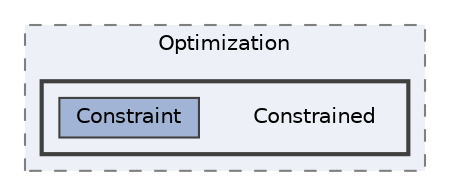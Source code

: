 digraph "C:/GIT 2/numerics/.NET 8.0/Numerics/Mathematics/Optimization/Constrained"
{
 // LATEX_PDF_SIZE
  bgcolor="transparent";
  edge [fontname=Helvetica,fontsize=10,labelfontname=Helvetica,labelfontsize=10];
  node [fontname=Helvetica,fontsize=10,shape=box,height=0.2,width=0.4];
  compound=true
  subgraph clusterdir_4fb306b7b960b3fa26fc204cafd4a1db {
    graph [ bgcolor="#edf0f7", pencolor="grey50", label="Optimization", fontname=Helvetica,fontsize=10 style="filled,dashed", URL="dir_4fb306b7b960b3fa26fc204cafd4a1db.html",tooltip=""]
  subgraph clusterdir_973c6d40c09ef6df805899ff7419a402 {
    graph [ bgcolor="#edf0f7", pencolor="grey25", label="", fontname=Helvetica,fontsize=10 style="filled,bold", URL="dir_973c6d40c09ef6df805899ff7419a402.html",tooltip=""]
    dir_973c6d40c09ef6df805899ff7419a402 [shape=plaintext, label="Constrained"];
  dir_ccf569a20012ff077b1d38c9add641ab [label="Constraint", fillcolor="#a2b4d6", color="grey25", style="filled", URL="dir_ccf569a20012ff077b1d38c9add641ab.html",tooltip=""];
  }
  }
}
